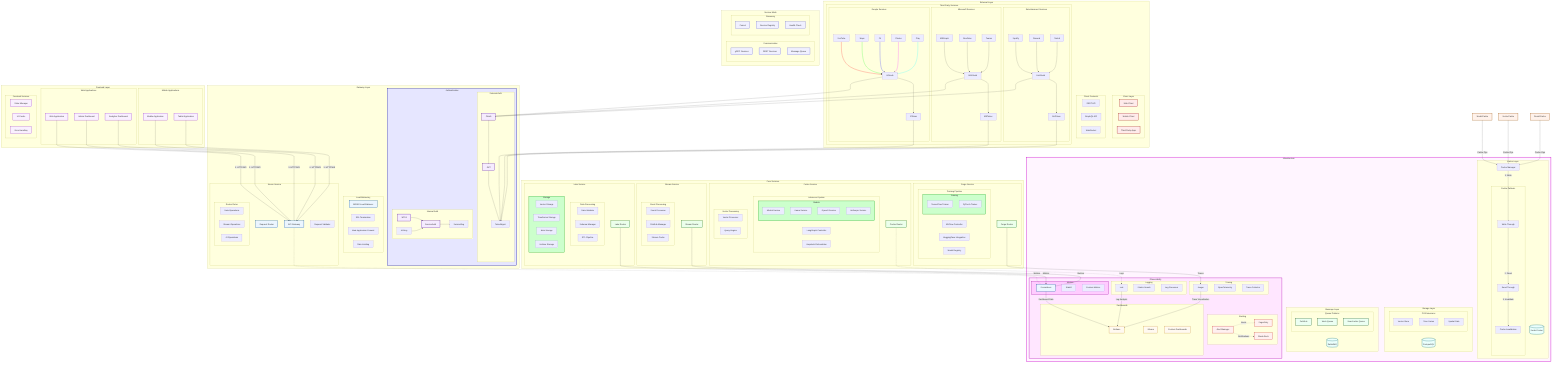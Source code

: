 graph TD
    %% Main Layout Direction: Top to Bottom
    %% Layer 1: Frontend Layer
    subgraph "Frontend Layer"
        direction LR
        subgraph "Web Applications"
            WebApp[Web Application]
            AdminUI[Admin Dashboard]
            AnalyticsUI[Analytics Dashboard]
        end
        
        subgraph "Mobile Applications"
            MobileApp[Mobile Application]
            TabletApp[Tablet Application]
        end

        subgraph "Frontend Services"
            StateManager[State Management]
            UICache[UI Cache]
            ErrorBoundary[Error Handling]
        end
    end

    %% Layer 2: External Layer
    subgraph "External Layer"
        direction LR
        subgraph "Client Layer"
            WebClient[Web Client]
            MobileClient[Mobile Client]
            ThirdParty[Third Party Apps]
        end

        subgraph "Client Protocols"
            REST[REST API]
            GraphQL[GraphQL API]
            WS[WebSocket]
        end

        subgraph "Third Party Services"
            direction LR
            subgraph "Google Services"
                YouTube & Maps & Fit & Photos & Play --> GOAuth
                GOAuth --> GToken
            end
            
            subgraph "Microsoft Services"
                MSGraph & OneDrive & Teams --> MSOAuth
                MSOAuth --> MSToken
            end
            
            subgraph "Entertainment Services"
                Spotify & Discord & Twitch --> EntOAuth
                EntOAuth --> EntToken
            end
        end
    end

    %% Layer 3: Gateway Layer
    subgraph "Gateway Layer"
        direction LR
        subgraph "Load Balancing"
            LB[NGINX Load Balancer]
            SSL[SSL Termination]
            WAF[Web Application Firewall]
            RateLimit[Rate Limiting]
        end

        subgraph "Authentication"
            subgraph "External Auth"
                OAuth --> JWT --> TokenMgmt
                GOAuth & MSOAuth & EntOAuth --> OAuth
                GToken & MSToken & EntToken --> TokenMgmt
            end
            
            subgraph "Internal Auth"
                MTLS & APIKey --> ServiceAuth
                ServiceAuth --> ServiceReg
            end
        end

        subgraph "Nexus Service"
            Router[Request Router]
            APIGateway[API Gateway]
            StateManager[State Manager]
            Validator[Request Validator]
            
            subgraph "Router Rules"
                DataOps[Data Operations]
                StreamOps[Stream Operations]
                AIops[AI Operations]
            end
        end
    end

    %% Layer 4: Core Services
    subgraph "Core Services"
        direction LR
        subgraph "Lake Service"
            LakeRouter[Lake Router]
            
            subgraph "Data Processing"
                DataValidator[Data Validator]
                SchemaManager[Schema Manager]
                ETLPipeline[ETL Pipeline]
            end
            
            subgraph "Storage"
                VectorStore[Vector Storage]
                TimeSeriesStore[TimeSeries Storage]
                BlobStore[Blob Storage]
                ArchiveStore[Archive Storage]
            end
        end

        subgraph "Stream Service"
            StreamRouter[Stream Router]
            
            subgraph "Event Processing"
                EventProcessor[Event Processor]
                PubSubManager[PubSub Manager]
                StreamCache[Stream Cache]
            end
        end

        subgraph "Cortex Service"
            CortexRouter[Cortex Router]
            
            subgraph "Inference Pipeline"
                LangGraph[LangGraph Controller]
                HaystackOrch[Haystack Orchestrator]
                
                subgraph "Models"
                    MixtralSvc[Mixtral Service]
                    LlamaSvc[Llama Service]
                    OpenAISvc[OpenAI Service]
                    AnthropicSvc[Anthropic Service]
                end
            end
            
            subgraph "Vector Processing"
                VectorProcessor[Vector Processor]
                QueryEngine[Query Engine]
            end
        end

        subgraph "Forge Service"
            ForgeRouter[Forge Router]
            
            subgraph "Training Pipeline"
                MLFlow[MLFlow Controller]
                HFIntegration[HuggingFace Integration]
                ModelRegistry[Model Registry]
                
                subgraph "Training"
                    TFTrainer[TensorFlow Trainer]
                    PyTorchTrainer[PyTorch Trainer]
                end
            end
        end
    end

    %% Layer 5: Infrastructure
    subgraph "Infrastructure"
        direction LR
        subgraph "Cache Layer"
            Redis[(Redis Cluster)]
            CacheManager[Cache Manager]
            
            subgraph "Cache Patterns"
                WriteThrough[Write Through]
                ReadThrough[Read Through]
                CacheInval[Cache Invalidation]
            end
        end

        subgraph "Storage Layer"
            PG[(PostgreSQL)]
            subgraph "PG Extensions"
                pgvector[Vector Store]
                TimescaleDB[Time Series]
                PostGIS[Spatial Data]
            end
        end

        subgraph "Message Layer"
            MQ[(RabbitMQ)]
            subgraph "Queue Patterns"
                PubSub[Pub/Sub]
                WorkQueue[Work Queue]
                DLQ[Dead Letter Queue]
            end
        end

        subgraph "Observability"
            direction LR
            subgraph "Metrics"
                Prometheus[Prometheus]
                StatsD[StatsD]
                CustomMetrics[Custom Metrics]
            end
            
            subgraph "Logging"
                Loki[Loki]
                ElasticSearch[Elastic Search]
                LogProcessor[Log Processor]
            end
            
            subgraph "Tracing"
                Jaeger[Jaeger]
                OpenTelemetry[OpenTelemetry]
                TraceCollector[Trace Collector]
            end

            subgraph "Alerting"
                AlertManager[Alert Manager]
                PagerDuty[PagerDuty]
                Slack[Slack Alerts]
            end

            subgraph "Dashboards"
                Grafana[Grafana]
                Kibana[Kibana]
                CustomDashboards[Custom Dashboards]
            end
        end
    end

    %% Service Mesh Layer
    subgraph "Service Mesh"
        direction LR
        subgraph "Communication"
            gRPC[gRPC Services]
            RESTServices[REST Services]
            MessageQueue[Message Queue]
        end
        
        subgraph "Discovery"
            Consul[Consul]
            ServiceRegistry[Service Registry]
            HealthCheck[Health Check]
        end
    end

    %% Critical Connections with different styles and colors
    WebApp -->|"1. HTTP/WS"| APIGateway
    AdminUI ==>|"2. HTTP/WS"| APIGateway
    AnalyticsUI --->|"3. HTTP/WS"| APIGateway
    MobileApp -->|"4. HTTP/WS"| APIGateway
    TabletApp ==>|"5. HTTP/WS"| APIGateway

    %% Monitoring Integration with different line styles
    APIGateway -.->|"Metrics"| Prometheus
    LakeRouter -->|"Metrics"| Prometheus
    StreamRouter ==>|"Metrics"| Prometheus
    CortexRouter -.->|"Logs"| Loki
    ForgeRouter -->|"Traces"| Jaeger

    %% Monitoring Flow with thick lines and colors
    Prometheus ==>|"Dashboard Data"| Grafana
    Loki ==>|"Log Analysis"| Grafana
    Jaeger ==>|"Trace Visualization"| Grafana
    AlertManager -.->|"Alerts"| PagerDuty
    AlertManager -.->|"Notifications"| Slack

    %% Cache Management Flow with numbered steps
    CacheManager -->|"1. Write"| WriteThrough
    WriteThrough -->|"2. Read"| ReadThrough
    ReadThrough -->|"3. Invalidate"| CacheInval

    ModelCache -->|"Cache Ops"| CacheManager
    VectorCache -->|"Cache Ops"| CacheManager
    ResultCache -->|"Cache Ops"| CacheManager

    %% Add linkStyle definitions at the bottom
    linkStyle default stroke:#333,stroke-width:1;
    linkStyle 0 stroke:#ff3333,stroke-width:2;
    linkStyle 1 stroke:#33ff33,stroke-width:2;
    linkStyle 2 stroke:#3333ff,stroke-width:2;
    linkStyle 3 stroke:#ff33ff,stroke-width:2;
    linkStyle 4 stroke:#33ffff,stroke-width:2;

    %% Style Definitions
    classDef external fill:#ffebeb,stroke:#990000,stroke-width:2px
    classDef gateway fill:#ebf5ff,stroke:#004d99,stroke-width:2px
    classDef service fill:#ebffeb,stroke:#006600,stroke-width:2px
    classDef auth fill:#f5ebff,stroke:#4d0099,stroke-width:2px
    classDef storage fill:#ebfffd,stroke:#006666,stroke-width:2px
    classDef cache fill:#fff2eb,stroke:#994d00,stroke-width:2px
    classDef queue fill:#ebfff2,stroke:#004d1a,stroke-width:2px
    classDef monitor fill:#ebf7ff,stroke:#004d99,stroke-width:2px
    classDef frontend fill:#f9f0ff,stroke:#9933cc,stroke-width:2px
    classDef alerts fill:#fff0f0,stroke:#cc3333,stroke-width:2px
    classDef visualization fill:#fff9f0,stroke:#cc9933,stroke-width:2px
    classDef mesh fill:#f0f0ff,stroke:#6666cc,stroke-width:2px
    classDef health fill:#f0fff0,stroke:#66cc66,stroke-width:2px
    classDef security fill:#fff0f0,stroke:#cc6666,stroke-width:2px

    %% Layer Gradients
    classDef externalL1 fill:#fff5f5,stroke:#cc0000,stroke-width:3px
    classDef externalL2 fill:#ffe6e6,stroke:#990000,stroke-width:2.5px
    classDef externalL3 fill:#ffcccc,stroke:#660000,stroke-width:2px
    classDef gatewayL1 fill:#f5f5ff,stroke:#0000cc,stroke-width:3px
    classDef gatewayL2 fill:#e6e6ff,stroke:#0000b3,stroke-width:2.5px
    classDef gatewayL3 fill:#ccccff,stroke:#000099,stroke-width:2px
    classDef coreL1 fill:#f5fff5,stroke:#00cc00,stroke-width:3px
    classDef coreL2 fill:#e6ffe6,stroke:#00b300,stroke-width:2.5px
    classDef coreL3 fill:#ccffcc,stroke:#009900,stroke-width:2px
    classDef infraL1 fill:#fff5ff,stroke:#cc00cc,stroke-width:3px
    classDef infraL2 fill:#ffe6ff,stroke:#b300b3,stroke-width:2.5px
    classDef infraL3 fill:#ffccff,stroke:#990099,stroke-width:2px

    %% Apply styles to nodes
    class WebClient,MobileClient,ThirdParty external
    class LB,Router,APIGateway gateway
    class LakeRouter,StreamRouter,CortexRouter,ForgeRouter service
    class OAuth,JWT,MTLS,ServiceAuth auth
    class PG,Redis,MQ storage
    class ModelCache,VectorCache,ResultCache cache
    class PubSub,WorkQueue,DLQ queue
    class Prometheus,Grafana monitor
    class WebApp,AdminUI,AnalyticsUI,MobileApp,TabletApp,StateManager,UICache,ErrorBoundary frontend
    class AlertManager,PagerDuty,Slack alerts
    class Grafana,Kibana,CustomDashboards visualization
    class gRPC,RESTServices,MessageQueue,Consul,ServiceRegistry,HealthCheck mesh

    %% Apply layer gradients
    class ExternalLayer externalL1
    class ClientLayer,ThirdPartyServices externalL2
    class ClientProtocols,GoogleServices,MicrosoftServices,EntertainmentServices externalL3
    class GatewayLayer gatewayL1
    class LoadBalancing,NexusService,Authentication gatewayL2
    class RouterRules,ExternalAuth,InternalAuth gatewayL3
    class CoreServices coreL1
    class LakeService,StreamService,CortexService,ForgeService coreL2
    class DataProcessing,Storage,EventProcessing,InferencePipeline,VectorProcessing,TrainingPipeline,Models,Training coreL3
    class Infrastructure infraL1
    class CacheLayer,StorageLayer,MessageLayer,Observability infraL2
    class CachePatterns,PGExtensions,QueuePatterns,Metrics infraL3